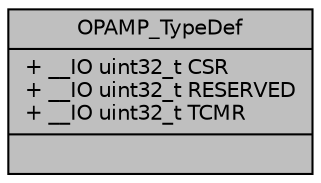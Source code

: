 digraph "OPAMP_TypeDef"
{
 // LATEX_PDF_SIZE
  edge [fontname="Helvetica",fontsize="10",labelfontname="Helvetica",labelfontsize="10"];
  node [fontname="Helvetica",fontsize="10",shape=record];
  Node1 [label="{OPAMP_TypeDef\n|+ __IO uint32_t CSR\l+ __IO uint32_t RESERVED\l+ __IO uint32_t TCMR\l|}",height=0.2,width=0.4,color="black", fillcolor="grey75", style="filled", fontcolor="black",tooltip="Operational Amplifier (OPAMP)"];
}
